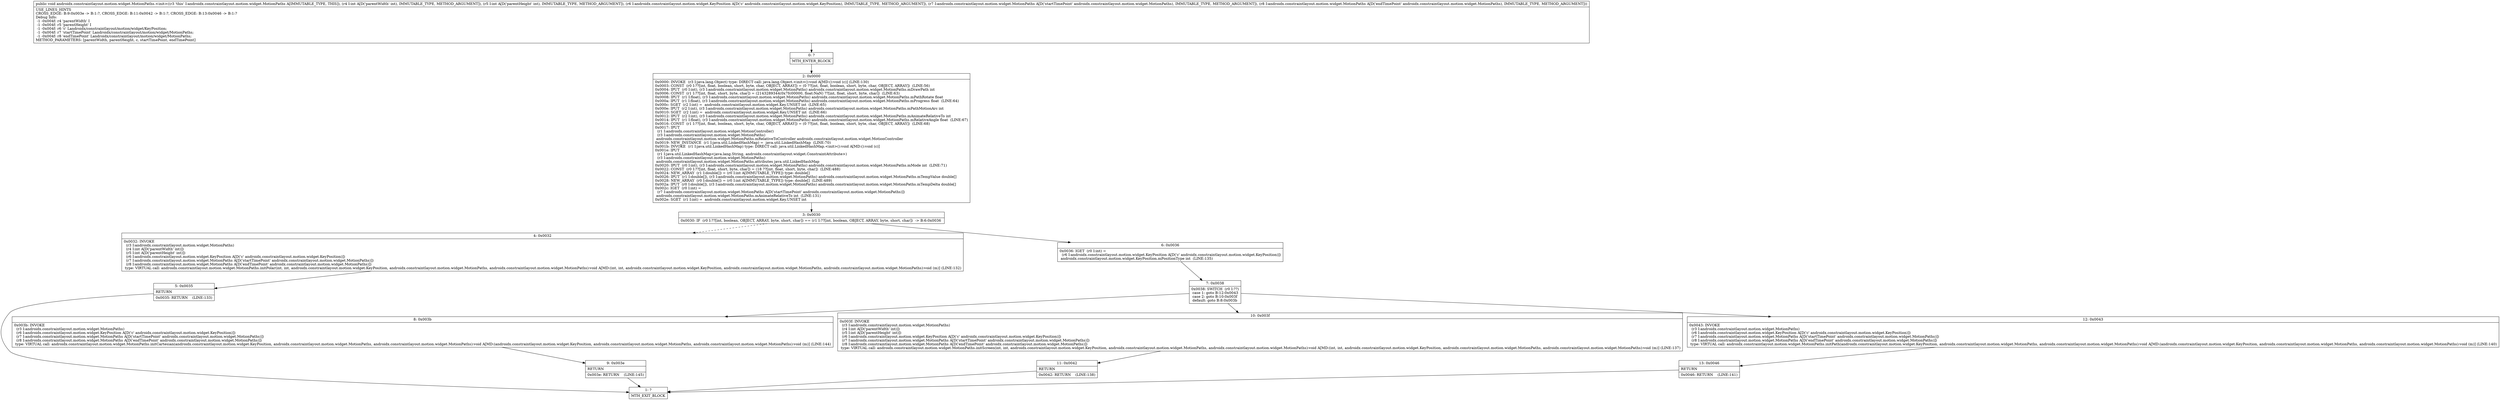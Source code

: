 digraph "CFG forandroidx.constraintlayout.motion.widget.MotionPaths.\<init\>(IILandroidx\/constraintlayout\/motion\/widget\/KeyPosition;Landroidx\/constraintlayout\/motion\/widget\/MotionPaths;Landroidx\/constraintlayout\/motion\/widget\/MotionPaths;)V" {
Node_0 [shape=record,label="{0\:\ ?|MTH_ENTER_BLOCK\l}"];
Node_2 [shape=record,label="{2\:\ 0x0000|0x0000: INVOKE  (r3 I:java.lang.Object) type: DIRECT call: java.lang.Object.\<init\>():void A[MD:():void (c)] (LINE:130)\l0x0003: CONST  (r0 I:??[int, float, boolean, short, byte, char, OBJECT, ARRAY]) = (0 ??[int, float, boolean, short, byte, char, OBJECT, ARRAY])  (LINE:56)\l0x0004: IPUT  (r0 I:int), (r3 I:androidx.constraintlayout.motion.widget.MotionPaths) androidx.constraintlayout.motion.widget.MotionPaths.mDrawPath int \l0x0006: CONST  (r1 I:??[int, float, short, byte, char]) = (2143289344(0x7fc00000, float:NaN) ??[int, float, short, byte, char])  (LINE:63)\l0x0008: IPUT  (r1 I:float), (r3 I:androidx.constraintlayout.motion.widget.MotionPaths) androidx.constraintlayout.motion.widget.MotionPaths.mPathRotate float \l0x000a: IPUT  (r1 I:float), (r3 I:androidx.constraintlayout.motion.widget.MotionPaths) androidx.constraintlayout.motion.widget.MotionPaths.mProgress float  (LINE:64)\l0x000c: SGET  (r2 I:int) =  androidx.constraintlayout.motion.widget.Key.UNSET int  (LINE:65)\l0x000e: IPUT  (r2 I:int), (r3 I:androidx.constraintlayout.motion.widget.MotionPaths) androidx.constraintlayout.motion.widget.MotionPaths.mPathMotionArc int \l0x0010: SGET  (r2 I:int) =  androidx.constraintlayout.motion.widget.Key.UNSET int  (LINE:66)\l0x0012: IPUT  (r2 I:int), (r3 I:androidx.constraintlayout.motion.widget.MotionPaths) androidx.constraintlayout.motion.widget.MotionPaths.mAnimateRelativeTo int \l0x0014: IPUT  (r1 I:float), (r3 I:androidx.constraintlayout.motion.widget.MotionPaths) androidx.constraintlayout.motion.widget.MotionPaths.mRelativeAngle float  (LINE:67)\l0x0016: CONST  (r1 I:??[int, float, boolean, short, byte, char, OBJECT, ARRAY]) = (0 ??[int, float, boolean, short, byte, char, OBJECT, ARRAY])  (LINE:68)\l0x0017: IPUT  \l  (r1 I:androidx.constraintlayout.motion.widget.MotionController)\l  (r3 I:androidx.constraintlayout.motion.widget.MotionPaths)\l androidx.constraintlayout.motion.widget.MotionPaths.mRelativeToController androidx.constraintlayout.motion.widget.MotionController \l0x0019: NEW_INSTANCE  (r1 I:java.util.LinkedHashMap) =  java.util.LinkedHashMap  (LINE:70)\l0x001b: INVOKE  (r1 I:java.util.LinkedHashMap) type: DIRECT call: java.util.LinkedHashMap.\<init\>():void A[MD:():void (c)]\l0x001e: IPUT  \l  (r1 I:java.util.LinkedHashMap\<java.lang.String, androidx.constraintlayout.widget.ConstraintAttribute\>)\l  (r3 I:androidx.constraintlayout.motion.widget.MotionPaths)\l androidx.constraintlayout.motion.widget.MotionPaths.attributes java.util.LinkedHashMap \l0x0020: IPUT  (r0 I:int), (r3 I:androidx.constraintlayout.motion.widget.MotionPaths) androidx.constraintlayout.motion.widget.MotionPaths.mMode int  (LINE:71)\l0x0022: CONST  (r0 I:??[int, float, short, byte, char]) = (18 ??[int, float, short, byte, char])  (LINE:488)\l0x0024: NEW_ARRAY  (r1 I:double[]) = (r0 I:int A[IMMUTABLE_TYPE]) type: double[] \l0x0026: IPUT  (r1 I:double[]), (r3 I:androidx.constraintlayout.motion.widget.MotionPaths) androidx.constraintlayout.motion.widget.MotionPaths.mTempValue double[] \l0x0028: NEW_ARRAY  (r0 I:double[]) = (r0 I:int A[IMMUTABLE_TYPE]) type: double[]  (LINE:489)\l0x002a: IPUT  (r0 I:double[]), (r3 I:androidx.constraintlayout.motion.widget.MotionPaths) androidx.constraintlayout.motion.widget.MotionPaths.mTempDelta double[] \l0x002c: IGET  (r0 I:int) = \l  (r7 I:androidx.constraintlayout.motion.widget.MotionPaths A[D('startTimePoint' androidx.constraintlayout.motion.widget.MotionPaths)])\l androidx.constraintlayout.motion.widget.MotionPaths.mAnimateRelativeTo int  (LINE:131)\l0x002e: SGET  (r1 I:int) =  androidx.constraintlayout.motion.widget.Key.UNSET int \l}"];
Node_3 [shape=record,label="{3\:\ 0x0030|0x0030: IF  (r0 I:??[int, boolean, OBJECT, ARRAY, byte, short, char]) == (r1 I:??[int, boolean, OBJECT, ARRAY, byte, short, char])  \-\> B:6:0x0036 \l}"];
Node_4 [shape=record,label="{4\:\ 0x0032|0x0032: INVOKE  \l  (r3 I:androidx.constraintlayout.motion.widget.MotionPaths)\l  (r4 I:int A[D('parentWidth' int)])\l  (r5 I:int A[D('parentHeight' int)])\l  (r6 I:androidx.constraintlayout.motion.widget.KeyPosition A[D('c' androidx.constraintlayout.motion.widget.KeyPosition)])\l  (r7 I:androidx.constraintlayout.motion.widget.MotionPaths A[D('startTimePoint' androidx.constraintlayout.motion.widget.MotionPaths)])\l  (r8 I:androidx.constraintlayout.motion.widget.MotionPaths A[D('endTimePoint' androidx.constraintlayout.motion.widget.MotionPaths)])\l type: VIRTUAL call: androidx.constraintlayout.motion.widget.MotionPaths.initPolar(int, int, androidx.constraintlayout.motion.widget.KeyPosition, androidx.constraintlayout.motion.widget.MotionPaths, androidx.constraintlayout.motion.widget.MotionPaths):void A[MD:(int, int, androidx.constraintlayout.motion.widget.KeyPosition, androidx.constraintlayout.motion.widget.MotionPaths, androidx.constraintlayout.motion.widget.MotionPaths):void (m)] (LINE:132)\l}"];
Node_5 [shape=record,label="{5\:\ 0x0035|RETURN\l|0x0035: RETURN    (LINE:133)\l}"];
Node_1 [shape=record,label="{1\:\ ?|MTH_EXIT_BLOCK\l}"];
Node_6 [shape=record,label="{6\:\ 0x0036|0x0036: IGET  (r0 I:int) = \l  (r6 I:androidx.constraintlayout.motion.widget.KeyPosition A[D('c' androidx.constraintlayout.motion.widget.KeyPosition)])\l androidx.constraintlayout.motion.widget.KeyPosition.mPositionType int  (LINE:135)\l}"];
Node_7 [shape=record,label="{7\:\ 0x0038|0x0038: SWITCH  (r0 I:??)\l case 1: goto B:12:0x0043\l case 2: goto B:10:0x003f\l default: goto B:8:0x003b \l}"];
Node_8 [shape=record,label="{8\:\ 0x003b|0x003b: INVOKE  \l  (r3 I:androidx.constraintlayout.motion.widget.MotionPaths)\l  (r6 I:androidx.constraintlayout.motion.widget.KeyPosition A[D('c' androidx.constraintlayout.motion.widget.KeyPosition)])\l  (r7 I:androidx.constraintlayout.motion.widget.MotionPaths A[D('startTimePoint' androidx.constraintlayout.motion.widget.MotionPaths)])\l  (r8 I:androidx.constraintlayout.motion.widget.MotionPaths A[D('endTimePoint' androidx.constraintlayout.motion.widget.MotionPaths)])\l type: VIRTUAL call: androidx.constraintlayout.motion.widget.MotionPaths.initCartesian(androidx.constraintlayout.motion.widget.KeyPosition, androidx.constraintlayout.motion.widget.MotionPaths, androidx.constraintlayout.motion.widget.MotionPaths):void A[MD:(androidx.constraintlayout.motion.widget.KeyPosition, androidx.constraintlayout.motion.widget.MotionPaths, androidx.constraintlayout.motion.widget.MotionPaths):void (m)] (LINE:144)\l}"];
Node_9 [shape=record,label="{9\:\ 0x003e|RETURN\l|0x003e: RETURN    (LINE:145)\l}"];
Node_10 [shape=record,label="{10\:\ 0x003f|0x003f: INVOKE  \l  (r3 I:androidx.constraintlayout.motion.widget.MotionPaths)\l  (r4 I:int A[D('parentWidth' int)])\l  (r5 I:int A[D('parentHeight' int)])\l  (r6 I:androidx.constraintlayout.motion.widget.KeyPosition A[D('c' androidx.constraintlayout.motion.widget.KeyPosition)])\l  (r7 I:androidx.constraintlayout.motion.widget.MotionPaths A[D('startTimePoint' androidx.constraintlayout.motion.widget.MotionPaths)])\l  (r8 I:androidx.constraintlayout.motion.widget.MotionPaths A[D('endTimePoint' androidx.constraintlayout.motion.widget.MotionPaths)])\l type: VIRTUAL call: androidx.constraintlayout.motion.widget.MotionPaths.initScreen(int, int, androidx.constraintlayout.motion.widget.KeyPosition, androidx.constraintlayout.motion.widget.MotionPaths, androidx.constraintlayout.motion.widget.MotionPaths):void A[MD:(int, int, androidx.constraintlayout.motion.widget.KeyPosition, androidx.constraintlayout.motion.widget.MotionPaths, androidx.constraintlayout.motion.widget.MotionPaths):void (m)] (LINE:137)\l}"];
Node_11 [shape=record,label="{11\:\ 0x0042|RETURN\l|0x0042: RETURN    (LINE:138)\l}"];
Node_12 [shape=record,label="{12\:\ 0x0043|0x0043: INVOKE  \l  (r3 I:androidx.constraintlayout.motion.widget.MotionPaths)\l  (r6 I:androidx.constraintlayout.motion.widget.KeyPosition A[D('c' androidx.constraintlayout.motion.widget.KeyPosition)])\l  (r7 I:androidx.constraintlayout.motion.widget.MotionPaths A[D('startTimePoint' androidx.constraintlayout.motion.widget.MotionPaths)])\l  (r8 I:androidx.constraintlayout.motion.widget.MotionPaths A[D('endTimePoint' androidx.constraintlayout.motion.widget.MotionPaths)])\l type: VIRTUAL call: androidx.constraintlayout.motion.widget.MotionPaths.initPath(androidx.constraintlayout.motion.widget.KeyPosition, androidx.constraintlayout.motion.widget.MotionPaths, androidx.constraintlayout.motion.widget.MotionPaths):void A[MD:(androidx.constraintlayout.motion.widget.KeyPosition, androidx.constraintlayout.motion.widget.MotionPaths, androidx.constraintlayout.motion.widget.MotionPaths):void (m)] (LINE:140)\l}"];
Node_13 [shape=record,label="{13\:\ 0x0046|RETURN\l|0x0046: RETURN    (LINE:141)\l}"];
MethodNode[shape=record,label="{public void androidx.constraintlayout.motion.widget.MotionPaths.\<init\>((r3 'this' I:androidx.constraintlayout.motion.widget.MotionPaths A[IMMUTABLE_TYPE, THIS]), (r4 I:int A[D('parentWidth' int), IMMUTABLE_TYPE, METHOD_ARGUMENT]), (r5 I:int A[D('parentHeight' int), IMMUTABLE_TYPE, METHOD_ARGUMENT]), (r6 I:androidx.constraintlayout.motion.widget.KeyPosition A[D('c' androidx.constraintlayout.motion.widget.KeyPosition), IMMUTABLE_TYPE, METHOD_ARGUMENT]), (r7 I:androidx.constraintlayout.motion.widget.MotionPaths A[D('startTimePoint' androidx.constraintlayout.motion.widget.MotionPaths), IMMUTABLE_TYPE, METHOD_ARGUMENT]), (r8 I:androidx.constraintlayout.motion.widget.MotionPaths A[D('endTimePoint' androidx.constraintlayout.motion.widget.MotionPaths), IMMUTABLE_TYPE, METHOD_ARGUMENT]))  | USE_LINES_HINTS\lCROSS_EDGE: B:9:0x003e \-\> B:1:?, CROSS_EDGE: B:11:0x0042 \-\> B:1:?, CROSS_EDGE: B:13:0x0046 \-\> B:1:?\lDebug Info:\l  \-1 \-0x004f: r4 'parentWidth' I\l  \-1 \-0x004f: r5 'parentHeight' I\l  \-1 \-0x004f: r6 'c' Landroidx\/constraintlayout\/motion\/widget\/KeyPosition;\l  \-1 \-0x004f: r7 'startTimePoint' Landroidx\/constraintlayout\/motion\/widget\/MotionPaths;\l  \-1 \-0x004f: r8 'endTimePoint' Landroidx\/constraintlayout\/motion\/widget\/MotionPaths;\lMETHOD_PARAMETERS: [parentWidth, parentHeight, c, startTimePoint, endTimePoint]\l}"];
MethodNode -> Node_0;Node_0 -> Node_2;
Node_2 -> Node_3;
Node_3 -> Node_4[style=dashed];
Node_3 -> Node_6;
Node_4 -> Node_5;
Node_5 -> Node_1;
Node_6 -> Node_7;
Node_7 -> Node_8;
Node_7 -> Node_10;
Node_7 -> Node_12;
Node_8 -> Node_9;
Node_9 -> Node_1;
Node_10 -> Node_11;
Node_11 -> Node_1;
Node_12 -> Node_13;
Node_13 -> Node_1;
}

